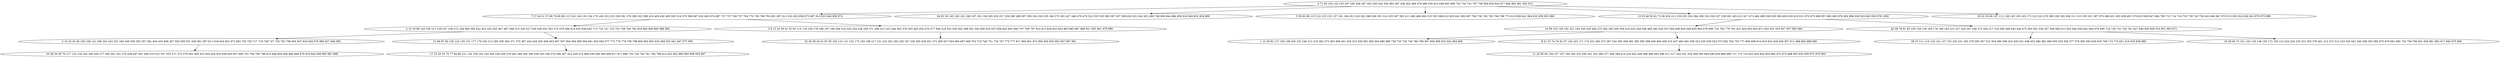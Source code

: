 digraph true_tree {
	"0" -> "1"
	"0" -> "2"
	"0" -> "3"
	"0" -> "4"
	"1" -> "5"
	"5" -> "6"
	"4" -> "7"
	"4" -> "8"
	"5" -> "9"
	"8" -> "10"
	"1" -> "11"
	"7" -> "12"
	"9" -> "13"
	"7" -> "14"
	"8" -> "15"
	"6" -> "16"
	"11" -> "17"
	"14" -> "18"
	"0" -> "19"
	"0" [label="6 71 83 104 143 153 207 240 266 267 303 330 342 358 383 387 436 462 466 478 489 550 614 648 693 699 732 734 741 787 795 804 830 845 877 884 891 901 902 912"];
	"1" [label="7 27 44 51 57 68 79 89 98 113 126 146 150 154 170 180 232 233 259 261 276 286 322 368 419 429 430 485 503 514 575 598 607 632 663 674 687 727 737 749 757 764 770 783 788 793 801 807 811 816 820 859 875 897 914 923 948 958 974"];
	"2" [label="64 81 93 142 160 161 168 187 192 194 205 229 257 258 280 288 297 309 324 326 335 346 372 381 427 440 476 479 522 533 535 560 587 597 599 602 621 642 651 689 748 809 844 886 909 916 949 952 954 969"];
	"3" [label="5 55 63 86 115 116 125 132 137 181 184 201 219 262 268 269 291 314 325 347 392 411 460 469 494 515 525 586 612 620 641 682 697 706 736 762 763 766 768 773 818 838 841 864 910 938 953 980"];
	"4" [label="15 33 46 50 62 72 99 204 212 239 253 254 294 296 316 328 337 338 391 402 413 417 473 484 499 528 559 590 605 616 619 631 670 673 698 857 862 863 878 892 896 928 929 945 959 978 1000"];
	"5" [label="4 14 18 88 144 195 211 218 237 238 272 329 384 394 422 432 435 455 467 487 508 513 526 527 529 549 552 563 574 576 596 610 635 639 643 713 716 721 725 753 758 769 792 834 890 900 960 986 992"];
	"6" [label="2 10 24 45 56 100 108 141 196 242 243 252 340 349 350 353 357 361 404 433 456 457 502 509 531 540 561 567 611 618 634 652 672 683 703 705 717 718 738 747 756 782 786 805 837 839 849 876 889 927 946 982"];
	"7" [label="16 58 133 140 191 221 244 250 255 264 275 282 293 356 359 416 425 428 446 465 492 544 547 604 609 629 649 655 665 678 696 752 765 779 791 821 823 833 853 871 922 931 935 937 957 983 994"];
	"8" [label="40 48 78 91 95 109 128 139 169 176 189 193 215 227 230 247 248 274 304 317 318 390 409 443 444 475 483 501 536 557 569 600 613 622 640 650 661 664 676 695 724 726 731 742 761 827 840 905 906 915 951 963 971"];
	"9" [label="21 66 87 92 105 123 135 151 177 179 182 213 285 299 364 371 375 397 424 434 450 458 463 497 507 564 584 589 594 601 603 656 677 772 776 778 790 798 800 802 803 835 868 933 941 947 977 995"];
	"10" [label="28 37 111 119 120 122 147 155 245 251 265 278 300 307 310 354 380 396 410 420 421 448 452 480 482 488 505 534 558 577 578 580 593 628 630 708 710 774 831 918 925 939 985"];
	"11" [label="3 9 13 34 39 41 52 65 114 118 129 178 186 197 199 206 216 220 234 236 256 271 298 313 323 344 363 376 393 445 454 470 477 506 518 532 556 562 588 591 592 608 625 637 658 662 691 694 707 709 797 810 812 828 832 843 883 885 887 888 921 955 961 979 999"];
	"12" [label="1 12 36 80 127 166 198 203 225 246 312 319 362 373 403 406 441 504 510 520 581 582 654 666 680 728 735 745 746 760 789 867 895 899 932 942 964 966"];
	"13" [label="17 23 26 32 75 77 84 96 121 134 159 162 164 208 228 249 279 283 284 305 306 339 343 348 374 386 407 423 426 474 498 538 546 566 606 617 671 688 720 729 744 781 794 799 813 822 852 880 894 908 934 997"];
	"14" [label="8 31 47 74 76 82 97 149 163 171 174 222 260 273 287 334 360 369 382 385 395 398 400 405 408 415 437 464 481 500 523 530 539 543 573 692 704 755 771 806 808 814 819 824 826 836 907 911 968 984 988 996"];
	"15" [label="19 29 60 73 101 103 136 148 156 172 185 214 224 226 235 331 355 378 401 412 472 512 516 524 541 545 548 555 565 675 679 681 685 730 759 780 851 858 881 882 917 940 975 990"];
	"16" [label="35 49 54 59 70 117 124 130 202 209 263 277 295 301 321 379 438 447 461 490 519 521 537 553 571 572 579 583 595 623 624 626 633 636 645 657 690 701 784 785 796 815 848 850 856 866 869 879 919 944 956 965 981 998"];
	"17" [label="22 30 38 43 61 67 90 102 110 131 152 175 183 188 217 231 241 281 292 320 327 345 365 439 451 471 495 627 653 660 667 669 702 723 740 751 754 767 775 777 817 860 861 872 893 904 950 962 967 987 991"];
	"18" [label="11 25 85 94 106 157 167 190 200 332 336 341 352 366 377 389 399 414 418 442 449 468 486 493 496 511 517 542 551 554 568 585 644 646 659 668 686 711 715 722 825 829 854 855 865 873 874 898 903 930 936 972 976 993"];
	"19" [label="20 42 53 69 107 112 138 145 158 165 173 210 223 270 289 290 302 308 311 315 333 351 367 370 388 431 453 459 491 570 615 638 647 684 700 712 714 719 733 739 743 750 842 846 847 870 913 920 924 926 943 970 973 989"];
}
